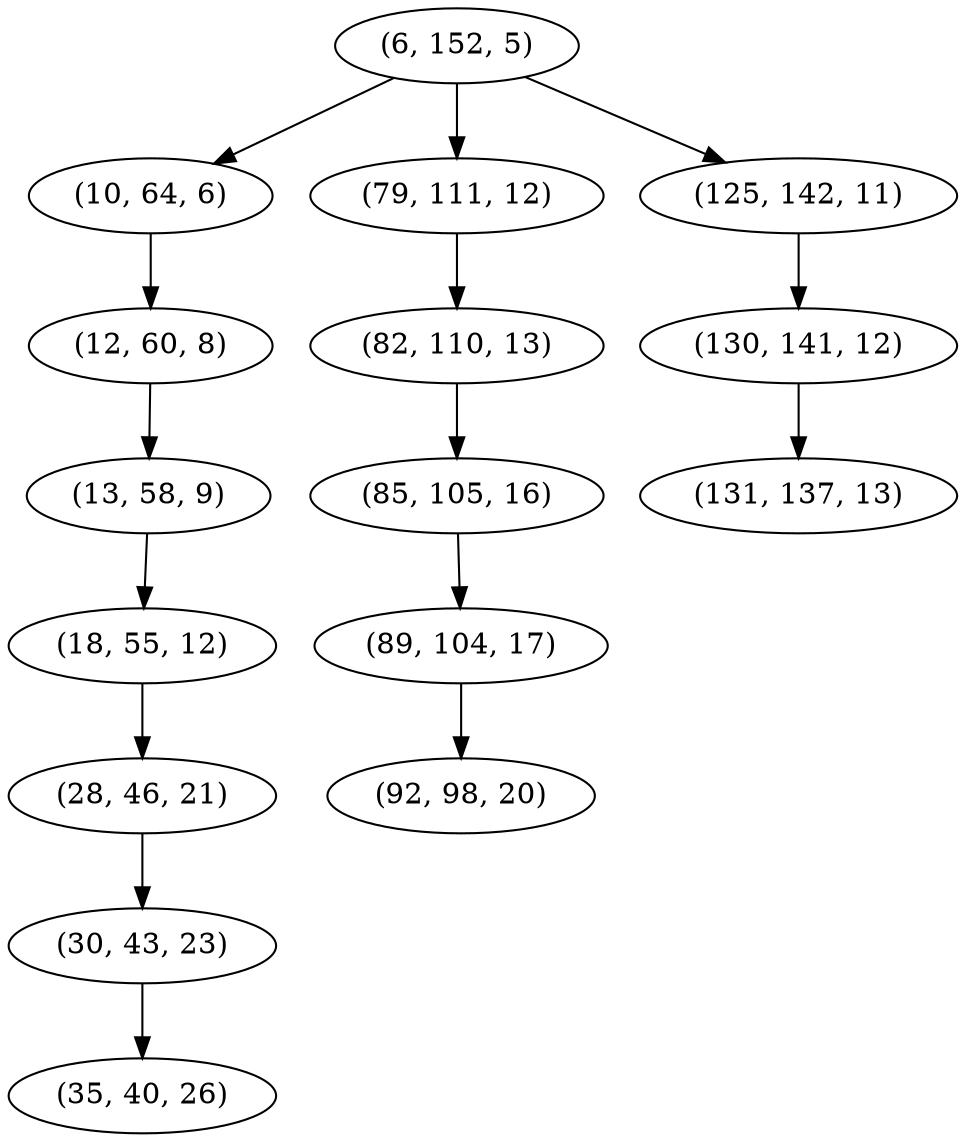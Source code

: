 digraph tree {
    "(6, 152, 5)";
    "(10, 64, 6)";
    "(12, 60, 8)";
    "(13, 58, 9)";
    "(18, 55, 12)";
    "(28, 46, 21)";
    "(30, 43, 23)";
    "(35, 40, 26)";
    "(79, 111, 12)";
    "(82, 110, 13)";
    "(85, 105, 16)";
    "(89, 104, 17)";
    "(92, 98, 20)";
    "(125, 142, 11)";
    "(130, 141, 12)";
    "(131, 137, 13)";
    "(6, 152, 5)" -> "(10, 64, 6)";
    "(6, 152, 5)" -> "(79, 111, 12)";
    "(6, 152, 5)" -> "(125, 142, 11)";
    "(10, 64, 6)" -> "(12, 60, 8)";
    "(12, 60, 8)" -> "(13, 58, 9)";
    "(13, 58, 9)" -> "(18, 55, 12)";
    "(18, 55, 12)" -> "(28, 46, 21)";
    "(28, 46, 21)" -> "(30, 43, 23)";
    "(30, 43, 23)" -> "(35, 40, 26)";
    "(79, 111, 12)" -> "(82, 110, 13)";
    "(82, 110, 13)" -> "(85, 105, 16)";
    "(85, 105, 16)" -> "(89, 104, 17)";
    "(89, 104, 17)" -> "(92, 98, 20)";
    "(125, 142, 11)" -> "(130, 141, 12)";
    "(130, 141, 12)" -> "(131, 137, 13)";
}
